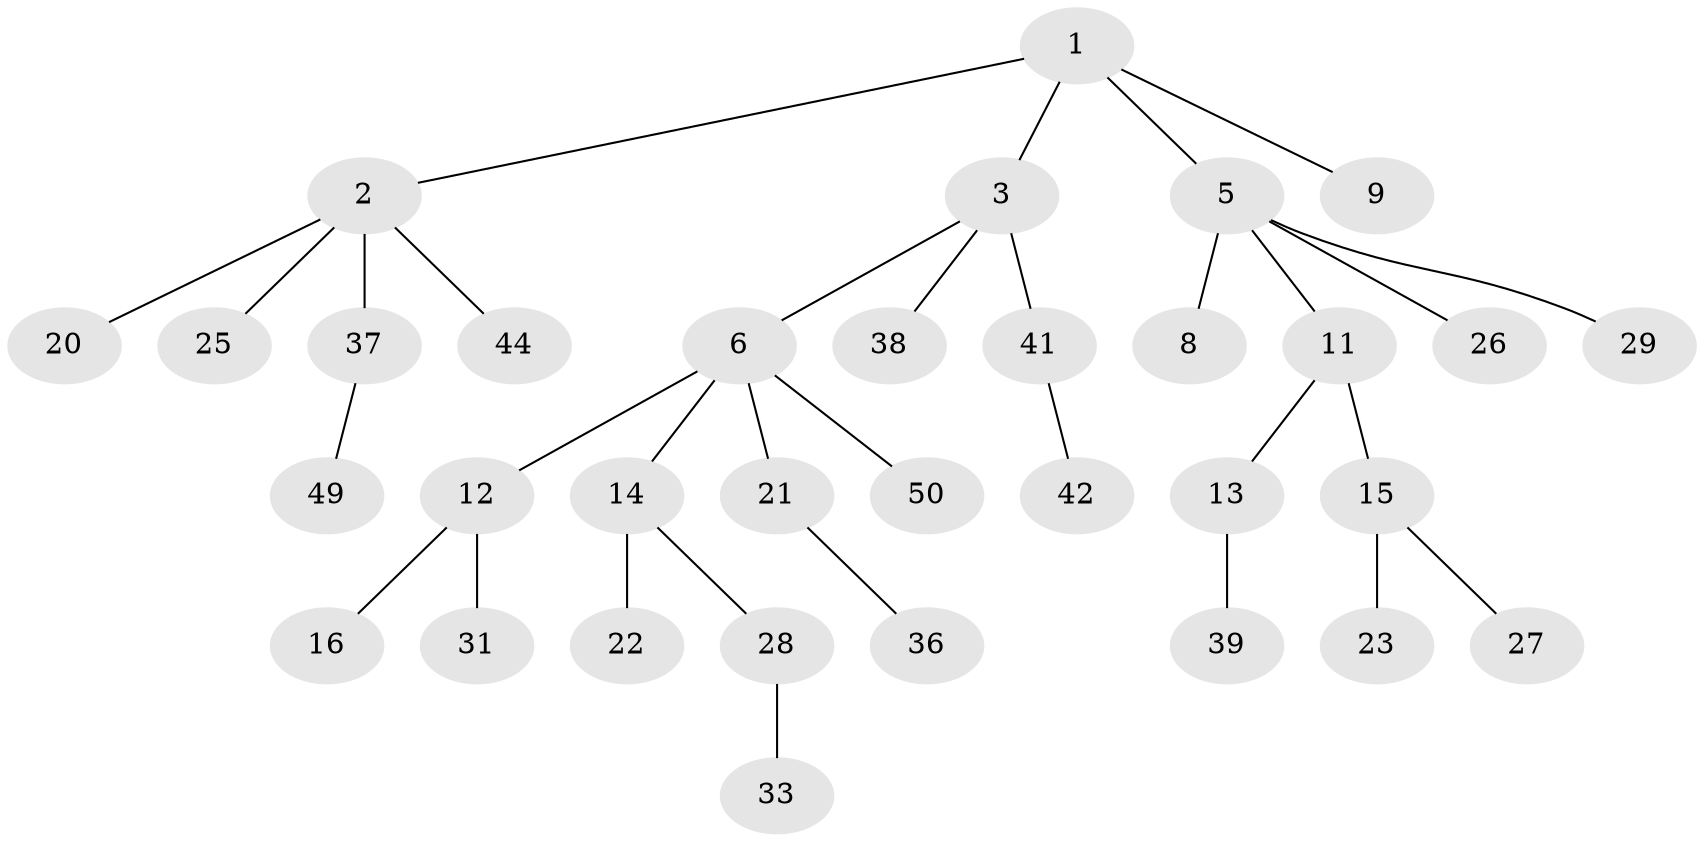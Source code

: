 // original degree distribution, {5: 0.038461538461538464, 4: 0.057692307692307696, 3: 0.15384615384615385, 2: 0.23076923076923078, 6: 0.019230769230769232, 1: 0.5}
// Generated by graph-tools (version 1.1) at 2025/42/03/06/25 10:42:04]
// undirected, 33 vertices, 32 edges
graph export_dot {
graph [start="1"]
  node [color=gray90,style=filled];
  1 [super="+43"];
  2 [super="+4"];
  3 [super="+10"];
  5 [super="+7"];
  6 [super="+24"];
  8 [super="+51"];
  9;
  11 [super="+34"];
  12 [super="+17"];
  13 [super="+18"];
  14 [super="+19"];
  15 [super="+32"];
  16;
  20;
  21 [super="+30"];
  22 [super="+35"];
  23;
  25;
  26 [super="+48"];
  27;
  28;
  29;
  31;
  33 [super="+46"];
  36 [super="+40"];
  37 [super="+45"];
  38;
  39 [super="+52"];
  41 [super="+47"];
  42;
  44;
  49;
  50;
  1 -- 2;
  1 -- 3;
  1 -- 5;
  1 -- 9;
  2 -- 37;
  2 -- 44;
  2 -- 25;
  2 -- 20;
  3 -- 6;
  3 -- 41;
  3 -- 38;
  5 -- 8;
  5 -- 26;
  5 -- 11;
  5 -- 29;
  6 -- 12;
  6 -- 14;
  6 -- 21;
  6 -- 50;
  11 -- 13;
  11 -- 15;
  12 -- 16;
  12 -- 31;
  13 -- 39;
  14 -- 22;
  14 -- 28;
  15 -- 23;
  15 -- 27;
  21 -- 36;
  28 -- 33;
  37 -- 49;
  41 -- 42;
}
